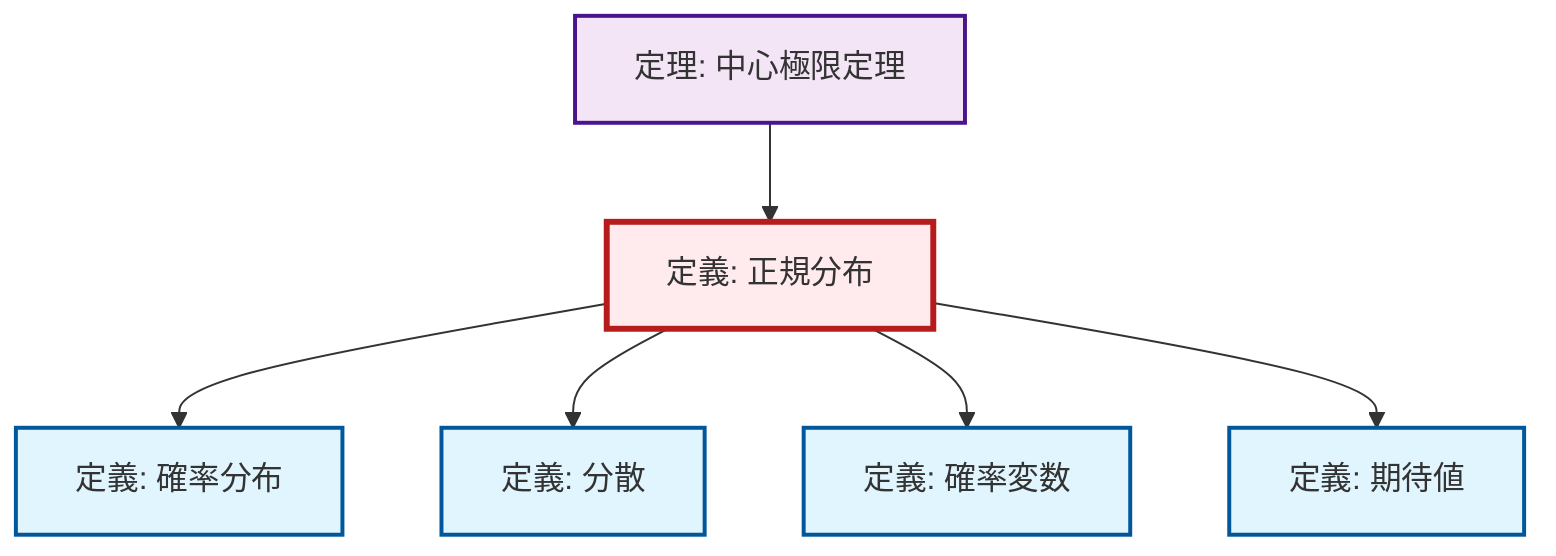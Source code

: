 graph TD
    classDef definition fill:#e1f5fe,stroke:#01579b,stroke-width:2px
    classDef theorem fill:#f3e5f5,stroke:#4a148c,stroke-width:2px
    classDef axiom fill:#fff3e0,stroke:#e65100,stroke-width:2px
    classDef example fill:#e8f5e9,stroke:#1b5e20,stroke-width:2px
    classDef current fill:#ffebee,stroke:#b71c1c,stroke-width:3px
    def-probability-distribution["定義: 確率分布"]:::definition
    def-expectation["定義: 期待値"]:::definition
    def-random-variable["定義: 確率変数"]:::definition
    def-normal-distribution["定義: 正規分布"]:::definition
    thm-central-limit["定理: 中心極限定理"]:::theorem
    def-variance["定義: 分散"]:::definition
    def-normal-distribution --> def-probability-distribution
    def-normal-distribution --> def-variance
    def-normal-distribution --> def-random-variable
    def-normal-distribution --> def-expectation
    thm-central-limit --> def-normal-distribution
    class def-normal-distribution current